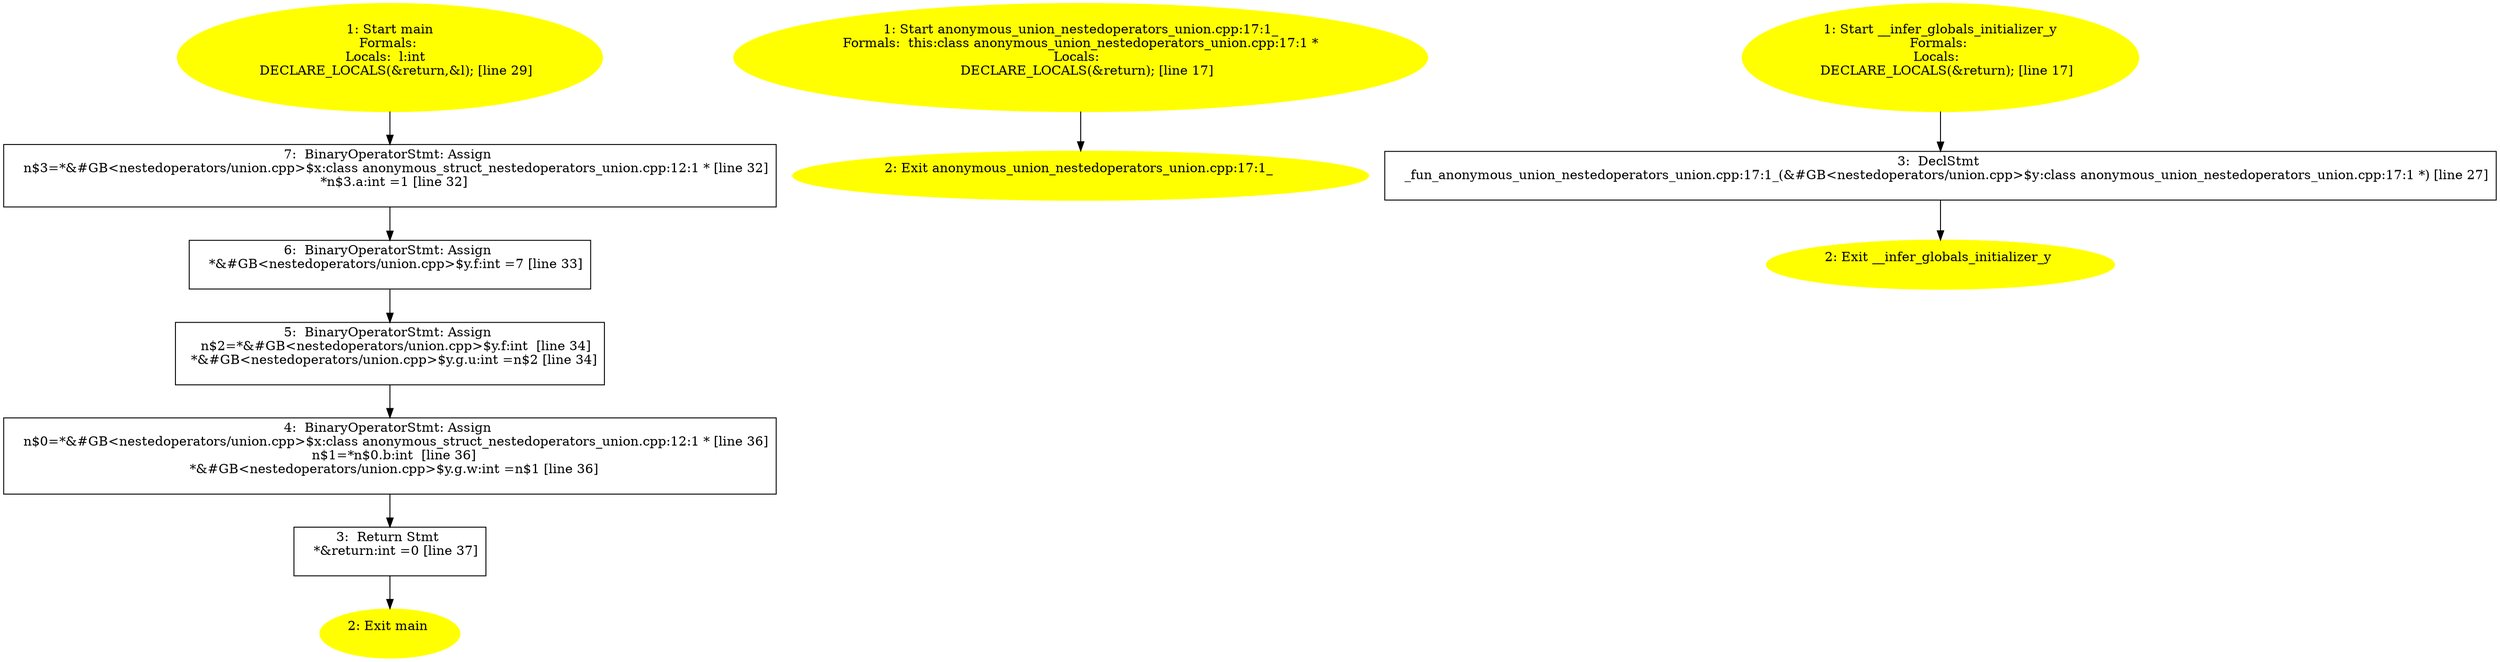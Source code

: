 /* @generated */
digraph iCFG {
"main.fad58de7366495db4650cfefac2fcd61_7" [label="7:  BinaryOperatorStmt: Assign \n   n$3=*&#GB<nestedoperators/union.cpp>$x:class anonymous_struct_nestedoperators_union.cpp:12:1 * [line 32]\n  *n$3.a:int =1 [line 32]\n " shape="box"]
	

	 "main.fad58de7366495db4650cfefac2fcd61_7" -> "main.fad58de7366495db4650cfefac2fcd61_6" ;
"main.fad58de7366495db4650cfefac2fcd61_6" [label="6:  BinaryOperatorStmt: Assign \n   *&#GB<nestedoperators/union.cpp>$y.f:int =7 [line 33]\n " shape="box"]
	

	 "main.fad58de7366495db4650cfefac2fcd61_6" -> "main.fad58de7366495db4650cfefac2fcd61_5" ;
"main.fad58de7366495db4650cfefac2fcd61_5" [label="5:  BinaryOperatorStmt: Assign \n   n$2=*&#GB<nestedoperators/union.cpp>$y.f:int  [line 34]\n  *&#GB<nestedoperators/union.cpp>$y.g.u:int =n$2 [line 34]\n " shape="box"]
	

	 "main.fad58de7366495db4650cfefac2fcd61_5" -> "main.fad58de7366495db4650cfefac2fcd61_4" ;
"main.fad58de7366495db4650cfefac2fcd61_4" [label="4:  BinaryOperatorStmt: Assign \n   n$0=*&#GB<nestedoperators/union.cpp>$x:class anonymous_struct_nestedoperators_union.cpp:12:1 * [line 36]\n  n$1=*n$0.b:int  [line 36]\n  *&#GB<nestedoperators/union.cpp>$y.g.w:int =n$1 [line 36]\n " shape="box"]
	

	 "main.fad58de7366495db4650cfefac2fcd61_4" -> "main.fad58de7366495db4650cfefac2fcd61_3" ;
"main.fad58de7366495db4650cfefac2fcd61_3" [label="3:  Return Stmt \n   *&return:int =0 [line 37]\n " shape="box"]
	

	 "main.fad58de7366495db4650cfefac2fcd61_3" -> "main.fad58de7366495db4650cfefac2fcd61_2" ;
"main.fad58de7366495db4650cfefac2fcd61_2" [label="2: Exit main \n  " color=yellow style=filled]
	

"main.fad58de7366495db4650cfefac2fcd61_1" [label="1: Start main\nFormals: \nLocals:  l:int  \n   DECLARE_LOCALS(&return,&l); [line 29]\n " color=yellow style=filled]
	

	 "main.fad58de7366495db4650cfefac2fcd61_1" -> "main.fad58de7366495db4650cfefac2fcd61_7" ;
"anonymous_union_nestedoperators_union.cpp:17:1_{_ZN3$_0C1Ev}.7872f3ad68b4dcc7dc45fed509da0ae0_2" [label="2: Exit anonymous_union_nestedoperators_union.cpp:17:1_ \n  " color=yellow style=filled]
	

"anonymous_union_nestedoperators_union.cpp:17:1_{_ZN3$_0C1Ev}.7872f3ad68b4dcc7dc45fed509da0ae0_1" [label="1: Start anonymous_union_nestedoperators_union.cpp:17:1_\nFormals:  this:class anonymous_union_nestedoperators_union.cpp:17:1 *\nLocals:  \n   DECLARE_LOCALS(&return); [line 17]\n " color=yellow style=filled]
	

	 "anonymous_union_nestedoperators_union.cpp:17:1_{_ZN3$_0C1Ev}.7872f3ad68b4dcc7dc45fed509da0ae0_1" -> "anonymous_union_nestedoperators_union.cpp:17:1_{_ZN3$_0C1Ev}.7872f3ad68b4dcc7dc45fed509da0ae0_2" ;
"__infer_globals_initializer_y.0ea250be2dd991733c9131c53abc3c54_3" [label="3:  DeclStmt \n   _fun_anonymous_union_nestedoperators_union.cpp:17:1_(&#GB<nestedoperators/union.cpp>$y:class anonymous_union_nestedoperators_union.cpp:17:1 *) [line 27]\n " shape="box"]
	

	 "__infer_globals_initializer_y.0ea250be2dd991733c9131c53abc3c54_3" -> "__infer_globals_initializer_y.0ea250be2dd991733c9131c53abc3c54_2" ;
"__infer_globals_initializer_y.0ea250be2dd991733c9131c53abc3c54_2" [label="2: Exit __infer_globals_initializer_y \n  " color=yellow style=filled]
	

"__infer_globals_initializer_y.0ea250be2dd991733c9131c53abc3c54_1" [label="1: Start __infer_globals_initializer_y\nFormals: \nLocals:  \n   DECLARE_LOCALS(&return); [line 17]\n " color=yellow style=filled]
	

	 "__infer_globals_initializer_y.0ea250be2dd991733c9131c53abc3c54_1" -> "__infer_globals_initializer_y.0ea250be2dd991733c9131c53abc3c54_3" ;
}
